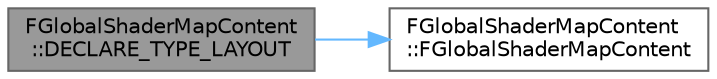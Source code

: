digraph "FGlobalShaderMapContent::DECLARE_TYPE_LAYOUT"
{
 // INTERACTIVE_SVG=YES
 // LATEX_PDF_SIZE
  bgcolor="transparent";
  edge [fontname=Helvetica,fontsize=10,labelfontname=Helvetica,labelfontsize=10];
  node [fontname=Helvetica,fontsize=10,shape=box,height=0.2,width=0.4];
  rankdir="LR";
  Node1 [id="Node000001",label="FGlobalShaderMapContent\l::DECLARE_TYPE_LAYOUT",height=0.2,width=0.4,color="gray40", fillcolor="grey60", style="filled", fontcolor="black",tooltip=" "];
  Node1 -> Node2 [id="edge1_Node000001_Node000002",color="steelblue1",style="solid",tooltip=" "];
  Node2 [id="Node000002",label="FGlobalShaderMapContent\l::FGlobalShaderMapContent",height=0.2,width=0.4,color="grey40", fillcolor="white", style="filled",URL="$d6/db1/classFGlobalShaderMapContent.html#a3c1173391335905a8f6730109de73451",tooltip=" "];
}

